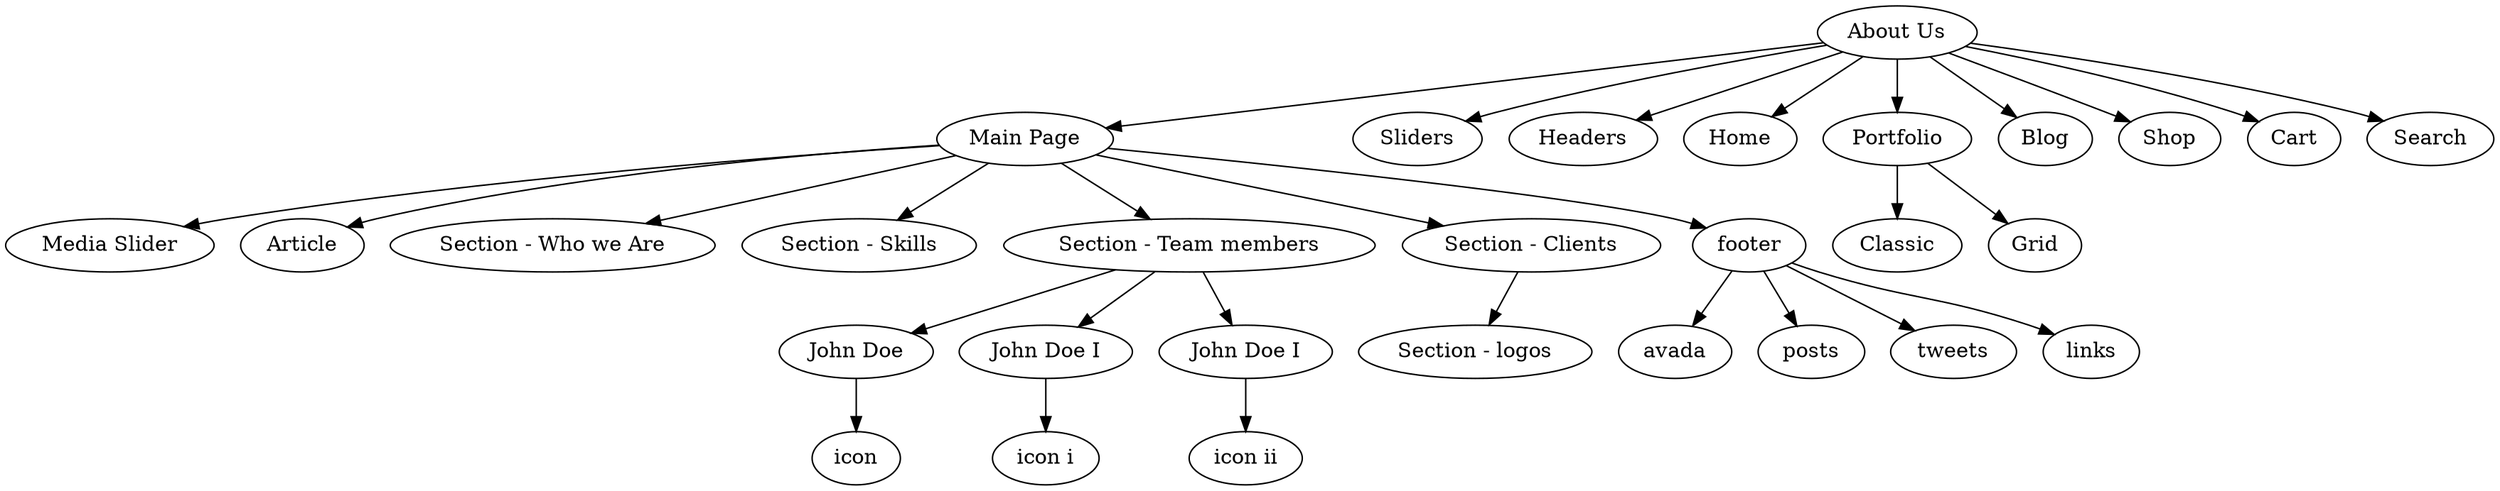 digraph test {
    pages [label = "About Us"];
    	abt [label = "Main Page"];
    	 	media [label = "Media Slider"];
    	 	article [label = "Article"]; 
    	 	who [label = "Section - Who we Are"];
    	 	skill [label = "Section - Skills"];
    	 	team [label = "Section - Team members"];
    	 		dev [label = "John Doe"];
    	 			icon [label = "icon"];
    	 		devi [label = "John Doe I"];
    	 			iconi [label = "icon i"];
    	 		devii[label = "John Doe I"];
    	 			iconii [label = "icon ii"];
   		 	client [label = "Section - Clients"];	
   		 		logo [label = "Section - logos"];
   		 	footer [label = "footer"];
   		 		avada [label = "avada"];
   		 		post [label = "posts"];
   		 		tweet [label = "tweets"];
   		 		werk [label = "links"];
    slide [label = "Sliders"];
    head [label = "Headers"];
    home [label = "Home"];
    port [label = "Portfolio"];
        cls [label = "Classic"];
        grd [label = "Grid"];
    blog [label = "Blog"];
    shop [label = "Shop"];
    cart [label = "Cart"];
    search [label = "Search"];

    pages -> { slide head home port blog shop cart search}
    port -> {cls grd} 
    pages -> {abt}
    abt -> {media article who skill team client footer }
    team -> {dev devi devii }
    dev -> {icon}
    devi -> {iconi}
    devii -> {iconii}
    client -> {logo}
    footer -> {avada post tweet werk}
}